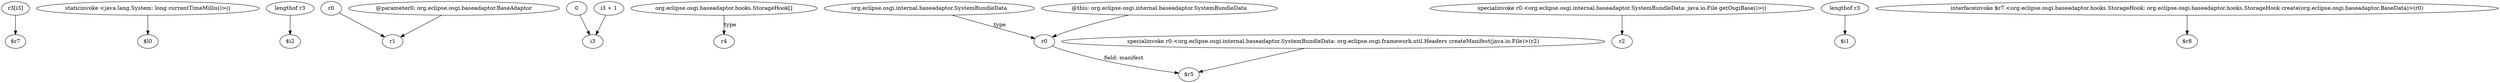 digraph g {
0[label="r3[i3]"]
1[label="$r7"]
0->1[label=""]
2[label="staticinvoke <java.lang.System: long currentTimeMillis()>()"]
3[label="$l0"]
2->3[label=""]
4[label="lengthof r3"]
5[label="$i2"]
4->5[label=""]
6[label="r0"]
7[label="r1"]
6->7[label=""]
8[label="0"]
9[label="i3"]
8->9[label=""]
10[label="@parameter0: org.eclipse.osgi.baseadaptor.BaseAdaptor"]
10->7[label=""]
11[label="org.eclipse.osgi.baseadaptor.hooks.StorageHook[]"]
12[label="r4"]
11->12[label="type"]
13[label="org.eclipse.osgi.internal.baseadaptor.SystemBundleData"]
14[label="r0"]
13->14[label="type"]
15[label="@this: org.eclipse.osgi.internal.baseadaptor.SystemBundleData"]
15->14[label=""]
16[label="$r5"]
14->16[label="field: manifest"]
17[label="specialinvoke r0.<org.eclipse.osgi.internal.baseadaptor.SystemBundleData: java.io.File getOsgiBase()>()"]
18[label="r2"]
17->18[label=""]
19[label="i3 + 1"]
19->9[label=""]
20[label="lengthof r3"]
21[label="$i1"]
20->21[label=""]
22[label="interfaceinvoke $r7.<org.eclipse.osgi.baseadaptor.hooks.StorageHook: org.eclipse.osgi.baseadaptor.hooks.StorageHook create(org.eclipse.osgi.baseadaptor.BaseData)>(r0)"]
23[label="$r8"]
22->23[label=""]
24[label="specialinvoke r0.<org.eclipse.osgi.internal.baseadaptor.SystemBundleData: org.eclipse.osgi.framework.util.Headers createManifest(java.io.File)>(r2)"]
24->16[label=""]
}